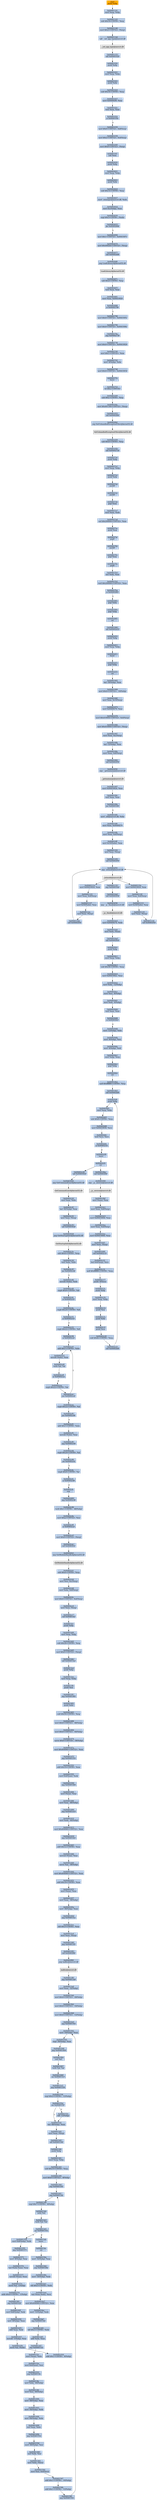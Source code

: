 digraph G {
node[shape=rectangle,style=filled,fillcolor=lightsteelblue,color=lightsteelblue]
bgcolor="transparent"
a0x00401140pushl_ebp[label="start\npushl %ebp",color="lightgrey",fillcolor="orange"];
a0x00401141movl_esp_ebp[label="0x00401141\nmovl %esp, %ebp"];
a0x00401143subl_0x18UINT8_esp[label="0x00401143\nsubl $0x18<UINT8>, %esp"];
a0x00401146movl_0x2UINT32_esp_[label="0x00401146\nmovl $0x2<UINT32>, (%esp)"];
a0x0040114dcall___set_app_type_msvcrt_dll[label="0x0040114d\ncall __set_app_type@msvcrt.dll"];
a__set_app_type_msvcrt_dll[label="__set_app_type@msvcrt.dll",color="lightgrey",fillcolor="lightgrey"];
a0x00401153call_0x00401020[label="0x00401153\ncall 0x00401020"];
a0x00401020pushl_ebp[label="0x00401020\npushl %ebp"];
a0x00401021movl_esp_ebp[label="0x00401021\nmovl %esp, %ebp"];
a0x00401023pushl_ebx[label="0x00401023\npushl %ebx"];
a0x00401024subl_0x34UINT8_esp[label="0x00401024\nsubl $0x34<UINT8>, %esp"];
a0x00401027movl_0x0040f2f0_eax[label="0x00401027\nmovl 0x0040f2f0, %eax"];
a0x0040102ctestl_eax_eax[label="0x0040102c\ntestl %eax, %eax"];
a0x0040102eje_0x0040104c[label="0x0040102e\nje 0x0040104c"];
a0x00401030movl_0x0UINT32_0x8esp_[label="0x00401030\nmovl $0x0<UINT32>, 0x8(%esp)"];
a0x00401038movl_0x2UINT32_0x4esp_[label="0x00401038\nmovl $0x2<UINT32>, 0x4(%esp)"];
a0x00401040movl_0x0UINT32_esp_[label="0x00401040\nmovl $0x0<UINT32>, (%esp)"];
a0x00401047call_eax[label="0x00401047\ncall %eax"];
a0x00402620pushl_ebp[label="0x00402620\npushl %ebp"];
a0x00402621movl_esp_ebp[label="0x00402621\nmovl %esp, %ebp"];
a0x00402623pushl_ebx[label="0x00402623\npushl %ebx"];
a0x00402624subl_0x14UINT8_esp[label="0x00402624\nsubl $0x14<UINT8>, %esp"];
a0x00402627movl__winmajor_msvcrt_dll_edx[label="0x00402627\nmovl _winmajor@msvcrt.dll, %edx"];
a0x0040262dmovl_0xcebp__eax[label="0x0040262d\nmovl 0xc(%ebp), %eax"];
a0x00402630cmpl_0x3UINT8_edx_[label="0x00402630\ncmpl $0x3<UINT8>, (%edx)"];
a0x00402633jbe_0x00402666[label="0x00402633\njbe 0x00402666"];
a0x00402666movl_0x1UINT32_0x0041007c[label="0x00402666\nmovl $0x1<UINT32>, 0x0041007c"];
a0x00402670movl_0x40f2b4UINT32_esp_[label="0x00402670\nmovl $0x40f2b4<UINT32>, (%esp)"];
a0x00402677call_0x00402fd8[label="0x00402677\ncall 0x00402fd8"];
a0x00402fd8jmp_LoadLibraryA_kernel32_dll[label="0x00402fd8\njmp LoadLibraryA@kernel32.dll"];
LoadLibraryA_kernel32_dll[label="LoadLibraryA@kernel32.dll",color="lightgrey",fillcolor="lightgrey"];
a0x0040267csubl_0x4UINT8_esp[label="0x0040267c\nsubl $0x4<UINT8>, %esp"];
a0x0040267ftestl_eax_eax[label="0x0040267f\ntestl %eax, %eax"];
a0x00402681movl_eax_0x00410020[label="0x00402681\nmovl %eax, 0x00410020"];
a0x00402686je_0x00402786[label="0x00402686\nje 0x00402786"];
a0x00402786movl_0x0UINT32_0x0041005c[label="0x00402786\nmovl $0x0<UINT32>, 0x0041005c"];
a0x00402790movl_0x0UINT32_0x0041006c[label="0x00402790\nmovl $0x0<UINT32>, 0x0041006c"];
a0x0040279ajmp_0x00402736[label="0x0040279a\njmp 0x00402736"];
a0x00402736movl_0x0UINT32_0x00410020[label="0x00402736\nmovl $0x0<UINT32>, 0x00410020"];
a0x00402740movl_0x1UINT32_eax[label="0x00402740\nmovl $0x1<UINT32>, %eax"];
a0x00402745movl__4ebp__ebx[label="0x00402745\nmovl -4(%ebp), %ebx"];
a0x00402748movl_0x0UINT32_0x00410034[label="0x00402748\nmovl $0x0<UINT32>, 0x00410034"];
a0x00402752leave_[label="0x00402752\nleave "];
a0x00402753ret_0xcUINT16[label="0x00402753\nret $0xc<UINT16>"];
a0x00401049subl_0xcUINT8_esp[label="0x00401049\nsubl $0xc<UINT8>, %esp"];
a0x0040104cmovl_0x401180UINT32_esp_[label="0x0040104c\nmovl $0x401180<UINT32>, (%esp)"];
a0x00401053call_0x00402fb0[label="0x00401053\ncall 0x00402fb0"];
a0x00402fb0jmp_SetUnhandledExceptionFilter_kernel32_dll[label="0x00402fb0\njmp SetUnhandledExceptionFilter@kernel32.dll"];
SetUnhandledExceptionFilter_kernel32_dll[label="SetUnhandledExceptionFilter@kernel32.dll",color="lightgrey",fillcolor="lightgrey"];
a0x00401058subl_0x4UINT8_esp[label="0x00401058\nsubl $0x4<UINT8>, %esp"];
a0x0040105bcall_0x004027a0[label="0x0040105b\ncall 0x004027a0"];
a0x004027a0pushl_ebp[label="0x004027a0\npushl %ebp"];
a0x004027a1movl_esp_ebp[label="0x004027a1\nmovl %esp, %ebp"];
a0x004027a3pushl_ebx[label="0x004027a3\npushl %ebx"];
a0x004027a4pushfl_[label="0x004027a4\npushfl "];
a0x004027a5pushfl_[label="0x004027a5\npushfl "];
a0x004027a6popl_eax[label="0x004027a6\npopl %eax"];
a0x004027a7movl_eax_edx[label="0x004027a7\nmovl %eax, %edx"];
a0x004027a9xorl_0x200000UINT32_eax[label="0x004027a9\nxorl $0x200000<UINT32>, %eax"];
a0x004027aepushl_eax[label="0x004027ae\npushl %eax"];
a0x004027afpopfl_[label="0x004027af\npopfl "];
a0x004027b0pushfl_[label="0x004027b0\npushfl "];
a0x004027b1popl_eax[label="0x004027b1\npopl %eax"];
a0x004027b2popfl_[label="0x004027b2\npopfl "];
a0x004027b3xorl_edx_eax[label="0x004027b3\nxorl %edx, %eax"];
a0x004027b5testl_0x200000UINT32_eax[label="0x004027b5\ntestl $0x200000<UINT32>, %eax"];
a0x004027baje_0x00402863[label="0x004027ba\nje 0x00402863"];
a0x00402863popl_ebx[label="0x00402863\npopl %ebx"];
a0x00402864popl_ebp[label="0x00402864\npopl %ebp"];
a0x00402865ret[label="0x00402865\nret"];
a0x00401060call_0x00402d10[label="0x00401060\ncall 0x00402d10"];
a0x00402d10pushl_ebp[label="0x00402d10\npushl %ebp"];
a0x00402d11movl_esp_ebp[label="0x00402d11\nmovl %esp, %ebp"];
a0x00402d13fninit_[label="0x00402d13\nfninit "];
a0x00402d15popl_ebp[label="0x00402d15\npopl %ebp"];
a0x00402d16ret[label="0x00402d16\nret"];
a0x00401065leal__16ebp__eax[label="0x00401065\nleal -16(%ebp), %eax"];
a0x00401068movl_0x0UINT32__16ebp_[label="0x00401068\nmovl $0x0<UINT32>, -16(%ebp)"];
a0x0040106fmovl_eax_0x10esp_[label="0x0040106f\nmovl %eax, 0x10(%esp)"];
a0x00401073movl_0x0040f270_eax[label="0x00401073\nmovl 0x0040f270, %eax"];
a0x00401078movl_0x410004UINT32_0x4esp_[label="0x00401078\nmovl $0x410004<UINT32>, 0x4(%esp)"];
a0x00401080movl_0x410000UINT32_esp_[label="0x00401080\nmovl $0x410000<UINT32>, (%esp)"];
a0x00401087movl_eax_0xcesp_[label="0x00401087\nmovl %eax, 0xc(%esp)"];
a0x0040108bleal__12ebp__eax[label="0x0040108b\nleal -12(%ebp), %eax"];
a0x0040108emovl_eax_0x8esp_[label="0x0040108e\nmovl %eax, 0x8(%esp)"];
a0x00401092call_0x00402f30[label="0x00401092\ncall 0x00402f30"];
a0x00402f30jmp___getmainargs_msvcrt_dll[label="0x00402f30\njmp __getmainargs@msvcrt.dll"];
a__getmainargs_msvcrt_dll[label="__getmainargs@msvcrt.dll",color="lightgrey",fillcolor="lightgrey"];
a0x00401097movl_0x00410024_eax[label="0x00401097\nmovl 0x00410024, %eax"];
a0x0040109ctestl_eax_eax[label="0x0040109c\ntestl %eax, %eax"];
a0x0040109ejne_0x004010f0[label="0x0040109e\njne 0x004010f0"];
a0x004010f0movl__iob_msvcrt_dll_ebx[label="0x004010f0\nmovl _iob@msvcrt.dll, %ebx"];
a0x004010f6movl_eax_0x0040f274[label="0x004010f6\nmovl %eax, 0x0040f274"];
a0x004010fbmovl_eax_0x4esp_[label="0x004010fb\nmovl %eax, 0x4(%esp)"];
a0x004010ffmovl_0x10ebx__eax[label="0x004010ff\nmovl 0x10(%ebx), %eax"];
a0x00401102movl_eax_esp_[label="0x00401102\nmovl %eax, (%esp)"];
a0x00401105call_0x00402f50[label="0x00401105\ncall 0x00402f50"];
a0x00402f50jmp__setmode_msvcrt_dll[label="0x00402f50\njmp _setmode@msvcrt.dll"];
a_setmode_msvcrt_dll[label="_setmode@msvcrt.dll",color="lightgrey",fillcolor="lightgrey"];
a0x0040110amovl_0x00410024_eax[label="0x0040110a\nmovl 0x00410024, %eax"];
a0x0040110fmovl_eax_0x4esp_[label="0x0040110f\nmovl %eax, 0x4(%esp)"];
a0x00401113movl_0x30ebx__eax[label="0x00401113\nmovl 0x30(%ebx), %eax"];
a0x00401116movl_eax_esp_[label="0x00401116\nmovl %eax, (%esp)"];
a0x00401119call_0x00402f50[label="0x00401119\ncall 0x00402f50"];
a0x0040111emovl_0x00410024_eax[label="0x0040111e\nmovl 0x00410024, %eax"];
a0x00401123movl_eax_0x4esp_[label="0x00401123\nmovl %eax, 0x4(%esp)"];
a0x00401127movl_0x50ebx__eax[label="0x00401127\nmovl 0x50(%ebx), %eax"];
a0x0040112amovl_eax_esp_[label="0x0040112a\nmovl %eax, (%esp)"];
a0x0040112dcall_0x00402f50[label="0x0040112d\ncall 0x00402f50"];
a0x00401132jmp_0x004010a0[label="0x00401132\njmp 0x004010a0"];
a0x004010a0call_0x00402f38[label="0x004010a0\ncall 0x00402f38"];
a0x00402f38jmp___p__fmode_msvcrt_dll[label="0x00402f38\njmp __p__fmode@msvcrt.dll"];
a__p__fmode_msvcrt_dll[label="__p__fmode@msvcrt.dll",color="lightgrey",fillcolor="lightgrey"];
a0x004010a5movl_0x0040f274_edx[label="0x004010a5\nmovl 0x0040f274, %edx"];
a0x004010abmovl_edx_eax_[label="0x004010ab\nmovl %edx, (%eax)"];
a0x004010adcall_0x004029c0[label="0x004010ad\ncall 0x004029c0"];
a0x004029c0pushl_ebp[label="0x004029c0\npushl %ebp"];
a0x004029c1movl_esp_ebp[label="0x004029c1\nmovl %esp, %ebp"];
a0x004029c3subl_0x38UINT8_esp[label="0x004029c3\nsubl $0x38<UINT8>, %esp"];
a0x004029c6movl_0x0041002c_eax[label="0x004029c6\nmovl 0x0041002c, %eax"];
a0x004029cbmovl_ebx__12ebp_[label="0x004029cb\nmovl %ebx, -12(%ebp)"];
a0x004029cemovl_esi__8ebp_[label="0x004029ce\nmovl %esi, -8(%ebp)"];
a0x004029d1movl_edi__4ebp_[label="0x004029d1\nmovl %edi, -4(%ebp)"];
a0x004029d4testl_eax_eax[label="0x004029d4\ntestl %eax, %eax"];
a0x004029d6je_0x004029e5[label="0x004029d6\nje 0x004029e5"];
a0x004029d8movl__12ebp__ebx[label="0x004029d8\nmovl -12(%ebp), %ebx"];
a0x004029dbmovl__8ebp__esi[label="0x004029db\nmovl -8(%ebp), %esi"];
a0x004029demovl__4ebp__edi[label="0x004029de\nmovl -4(%ebp), %edi"];
a0x004029e1movl_ebp_esp[label="0x004029e1\nmovl %ebp, %esp"];
a0x004029e3popl_ebp[label="0x004029e3\npopl %ebp"];
a0x004029e4ret[label="0x004029e4\nret"];
a0x004010b2andl_0xfffffff0UINT8_esp[label="0x004010b2\nandl $0xfffffff0<UINT8>, %esp"];
a0x004010b5call_0x00402bf0[label="0x004010b5\ncall 0x00402bf0"];
a0x00402bf0pushl_ebp[label="0x00402bf0\npushl %ebp"];
a0x00402bf1movl_esp_ebp[label="0x00402bf1\nmovl %esp, %ebp"];
a0x00402bf3subl_0x8UINT8_esp[label="0x00402bf3\nsubl $0x8<UINT8>, %esp"];
a0x00402bf6movl_0x00410030_ecx[label="0x00402bf6\nmovl 0x00410030, %ecx"];
a0x00402bfctestl_ecx_ecx[label="0x00402bfc\ntestl %ecx, %ecx"];
a0x00402bfeje_0x00402c02[label="0x00402bfe\nje 0x00402c02"];
a0x00402c00leave_[label="0x00402c00\nleave "];
a0x00402c01ret[label="0x00402c01\nret"];
a0x004010bacall_0x00402f40[label="0x004010ba\ncall 0x00402f40"];
a0x00402f40jmp___p__environ_msvcrt_dll[label="0x00402f40\njmp __p__environ@msvcrt.dll"];
a__p__environ_msvcrt_dll[label="__p__environ@msvcrt.dll",color="lightgrey",fillcolor="lightgrey"];
a0x004010bfmovl_eax__eax[label="0x004010bf\nmovl (%eax), %eax"];
a0x004010c1movl_eax_0x8esp_[label="0x004010c1\nmovl %eax, 0x8(%esp)"];
a0x004010c5movl_0x00410004_eax[label="0x004010c5\nmovl 0x00410004, %eax"];
a0x004010camovl_eax_0x4esp_[label="0x004010ca\nmovl %eax, 0x4(%esp)"];
a0x004010cemovl_0x00410000_eax[label="0x004010ce\nmovl 0x00410000, %eax"];
a0x004010d3movl_eax_esp_[label="0x004010d3\nmovl %eax, (%esp)"];
a0x004010d6call_0x00402c10[label="0x004010d6\ncall 0x00402c10"];
a0x00402c10leal_0x4esp__ecx[label="0x00402c10\nleal 0x4(%esp), %ecx"];
a0x00402c14andl_0xfffffff0UINT8_esp[label="0x00402c14\nandl $0xfffffff0<UINT8>, %esp"];
a0x00402c17pushl__4ecx_[label="0x00402c17\npushl -4(%ecx)"];
a0x00402c1apushl_ebp[label="0x00402c1a\npushl %ebp"];
a0x00402c1bmovl_esp_ebp[label="0x00402c1b\nmovl %esp, %ebp"];
a0x00402c1dpushl_esi[label="0x00402c1d\npushl %esi"];
a0x00402c1epushl_ebx[label="0x00402c1e\npushl %ebx"];
a0x00402c1fpushl_ecx[label="0x00402c1f\npushl %ecx"];
a0x00402c20subl_0x6cUINT8_esp[label="0x00402c20\nsubl $0x6c<UINT8>, %esp"];
a0x00402c23call_0x00402bf0[label="0x00402c23\ncall 0x00402bf0"];
a0x00402c28call_0x00403020[label="0x00402c28\ncall 0x00403020"];
a0x00403020jmp_GetCommandLineA_kernel32_dll[label="0x00403020\njmp GetCommandLineA@kernel32.dll"];
GetCommandLineA_kernel32_dll[label="GetCommandLineA@kernel32.dll",color="lightgrey",fillcolor="lightgrey"];
a0x00402c2dmovl_eax_ebx[label="0x00402c2d\nmovl %eax, %ebx"];
a0x00402c2fleal__92ebp__eax[label="0x00402c2f\nleal -92(%ebp), %eax"];
a0x00402c32movl_eax_esp_[label="0x00402c32\nmovl %eax, (%esp)"];
a0x00402c35call_0x00403028[label="0x00402c35\ncall 0x00403028"];
a0x00403028jmp_GetStartupInfoA_kernel32_dll[label="0x00403028\njmp GetStartupInfoA@kernel32.dll"];
GetStartupInfoA_kernel32_dll[label="GetStartupInfoA@kernel32.dll",color="lightgrey",fillcolor="lightgrey"];
a0x00402c3asubl_0x4UINT8_esp[label="0x00402c3a\nsubl $0x4<UINT8>, %esp"];
a0x00402c3dtestl_ebx_ebx[label="0x00402c3d\ntestl %ebx, %ebx"];
a0x00402c3fjne_0x00402c46[label="0x00402c3f\njne 0x00402c46"];
a0x00402c46movzbl_ebx__edx[label="0x00402c46\nmovzbl (%ebx), %edx"];
a0x00402c49cmpb_0x9UINT8_dl[label="0x00402c49\ncmpb $0x9<UINT8>, %dl"];
a0x00402c4cje_0x00402c43[label="0x00402c4c\nje 0x00402c43"];
a0x00402c4ecmpb_0x20UINT8_dl[label="0x00402c4e\ncmpb $0x20<UINT8>, %dl"];
a0x00402c51je_0x00402c43[label="0x00402c51\nje 0x00402c43"];
a0x00402c53cmpb_0x22UINT8_dl[label="0x00402c53\ncmpb $0x22<UINT8>, %dl"];
a0x00402c56je_0x00402ce0[label="0x00402c56\nje 0x00402ce0"];
a0x00402ce0addl_0x1UINT8_ebx[label="0x00402ce0\naddl $0x1<UINT8>, %ebx"];
a0x00402ce3movzbl_ebx__eax[label="0x00402ce3\nmovzbl (%ebx), %eax"];
a0x00402ce6testb_al_al[label="0x00402ce6\ntestb %al, %al"];
a0x00402ce8je_0x00402cee[label="0x00402ce8\nje 0x00402cee"];
a0x00402ceacmpb_0x22UINT8_al[label="0x00402cea\ncmpb $0x22<UINT8>, %al"];
a0x00402cecjne_0x00402ce0[label="0x00402cec\njne 0x00402ce0"];
a0x00402ceecmpb_0x22UINT8_al[label="0x00402cee\ncmpb $0x22<UINT8>, %al"];
a0x00402cf0jne_0x00402c84[label="0x00402cf0\njne 0x00402c84"];
a0x00402cf2addl_0x1UINT8_ebx[label="0x00402cf2\naddl $0x1<UINT8>, %ebx"];
a0x00402cf5movzbl_ebx__eax[label="0x00402cf5\nmovzbl (%ebx), %eax"];
a0x00402cf8jmp_0x00402c84[label="0x00402cf8\njmp 0x00402c84"];
a0x00402c84cmpb_0x20UINT8_al[label="0x00402c84\ncmpb $0x20<UINT8>, %al"];
a0x00402c86jne_0x00402cfa[label="0x00402c86\njne 0x00402cfa"];
a0x00402cfacmpb_0x9UINT8_al[label="0x00402cfa\ncmpb $0x9<UINT8>, %al"];
a0x00402cfcje_0x00402c88[label="0x00402cfc\nje 0x00402c88"];
a0x00402cfenop_[label="0x00402cfe\nnop "];
a0x00402d00jmp_0x00402c96[label="0x00402d00\njmp 0x00402c96"];
a0x00402c96testb_0x1UINT8__48ebp_[label="0x00402c96\ntestb $0x1<UINT8>, -48(%ebp)"];
a0x00402c9amovl_0xaUINT32_esi[label="0x00402c9a\nmovl $0xa<UINT32>, %esi"];
a0x00402c9fje_0x00402ca5[label="0x00402c9f\nje 0x00402ca5"];
a0x00402ca5movl_0x0UINT32_esp_[label="0x00402ca5\nmovl $0x0<UINT32>, (%esp)"];
a0x00402caccall_0x00402fc0[label="0x00402cac\ncall 0x00402fc0"];
a0x00402fc0jmp_GetModuleHandleA_kernel32_dll[label="0x00402fc0\njmp GetModuleHandleA@kernel32.dll"];
GetModuleHandleA_kernel32_dll[label="GetModuleHandleA@kernel32.dll",color="lightgrey",fillcolor="lightgrey"];
a0x00402cb1subl_0x4UINT8_esp[label="0x00402cb1\nsubl $0x4<UINT8>, %esp"];
a0x00402cb4movl_esi_0xcesp_[label="0x00402cb4\nmovl %esi, 0xc(%esp)"];
a0x00402cb8movl_ebx_0x8esp_[label="0x00402cb8\nmovl %ebx, 0x8(%esp)"];
a0x00402cbcmovl_0x0UINT32_0x4esp_[label="0x00402cbc\nmovl $0x0<UINT32>, 0x4(%esp)"];
a0x00402cc4movl_eax_esp_[label="0x00402cc4\nmovl %eax, (%esp)"];
a0x00402cc7call_0x004014cf[label="0x00402cc7\ncall 0x004014cf"];
a0x004014cfpushl_ebp[label="0x004014cf\npushl %ebp"];
a0x004014d0movl_esp_ebp[label="0x004014d0\nmovl %esp, %ebp"];
a0x004014d2subl_0x28UINT8_esp[label="0x004014d2\nsubl $0x28<UINT8>, %esp"];
a0x004014d5movl_0x0UINT32_esp_[label="0x004014d5\nmovl $0x0<UINT32>, (%esp)"];
a0x004014dccall_0x004013ed[label="0x004014dc\ncall 0x004013ed"];
a0x004013edpushl_ebp[label="0x004013ed\npushl %ebp"];
a0x004013eemovl_esp_ebp[label="0x004013ee\nmovl %esp, %ebp"];
a0x004013f0pushl_esi[label="0x004013f0\npushl %esi"];
a0x004013f1jmp_0x00401462[label="0x004013f1\njmp 0x00401462"];
a0x00401462pushl_ebx[label="0x00401462\npushl %ebx"];
a0x00401463subl_0x50UINT8_esp[label="0x00401463\nsubl $0x50<UINT8>, %esp"];
a0x00401466movl_0x0UINT32__48ebp_[label="0x00401466\nmovl $0x0<UINT32>, -48(%ebp)"];
a0x0040146dmovl_0x0UINT32__44ebp_[label="0x0040146d\nmovl $0x0<UINT32>, -44(%ebp)"];
a0x00401474movw_0x0UINT16__38ebp_[label="0x00401474\nmovw $0x0<UINT16>, -38(%ebp)"];
a0x0040147amovl_0x404060UINT32_eax[label="0x0040147a\nmovl $0x404060<UINT32>, %eax"];
a0x0040147fjmp_0x00401552[label="0x0040147f\njmp 0x00401552"];
a0x00401552addl_0x10UINT8_eax[label="0x00401552\naddl $0x10<UINT8>, %eax"];
a0x00401555movl_0x4eax__edx[label="0x00401555\nmovl 0x4(%eax), %edx"];
a0x00401558jmp_0x00401494[label="0x00401558\njmp 0x00401494"];
a0x00401494movl_eax__eax[label="0x00401494\nmovl (%eax), %eax"];
a0x00401496movl_eax__48ebp_[label="0x00401496\nmovl %eax, -48(%ebp)"];
a0x00401499jmp_0x00401410[label="0x00401499\njmp 0x00401410"];
a0x00401410movl_edx__44ebp_[label="0x00401410\nmovl %edx, -44(%ebp)"];
a0x00401413movl_0x404060UINT32_eax[label="0x00401413\nmovl $0x404060<UINT32>, %eax"];
a0x00401418jmp_0x00401443[label="0x00401418\njmp 0x00401443"];
a0x00401443addl_0x1eUINT8_eax[label="0x00401443\naddl $0x1e<UINT8>, %eax"];
a0x00401446movzwl_eax__eax[label="0x00401446\nmovzwl (%eax), %eax"];
a0x00401449movw_ax__38ebp_[label="0x00401449\nmovw %ax, -38(%ebp)"];
a0x0040144dmovl_0x404060UINT32_eax[label="0x0040144d\nmovl $0x404060<UINT32>, %eax"];
a0x00401452addl_0x18UINT8_eax[label="0x00401452\naddl $0x18<UINT8>, %eax"];
a0x00401455movl_eax__eax[label="0x00401455\nmovl (%eax), %eax"];
a0x00401457movl_eax__36ebp_[label="0x00401457\nmovl %eax, -36(%ebp)"];
a0x0040145amovl__36ebp__eax[label="0x0040145a\nmovl -36(%ebp), %eax"];
a0x0040145djmp_0x004013ca[label="0x0040145d\njmp 0x004013ca"];
a0x004013cashll_0x3UINT8_eax[label="0x004013ca\nshll $0x3<UINT8>, %eax"];
a0x004013cdmovl_eax_esp_[label="0x004013cd\nmovl %eax, (%esp)"];
a0x004013d0jmp_0x004013f3[label="0x004013d0\njmp 0x004013f3"];
a0x004013f3call_0x00402f60[label="0x004013f3\ncall 0x00402f60"];
a0x00402f60jmp_malloc_msvcrt_dll[label="0x00402f60\njmp malloc@msvcrt.dll"];
malloc_msvcrt_dll[label="malloc@msvcrt.dll",color="lightgrey",fillcolor="lightgrey"];
a0x004013f8jmp_0x004013a8[label="0x004013f8\njmp 0x004013a8"];
a0x004013a8movl_eax__32ebp_[label="0x004013a8\nmovl %eax, -32(%ebp)"];
a0x004013abmovl_0x0UINT32__28ebp_[label="0x004013ab\nmovl $0x0<UINT32>, -28(%ebp)"];
a0x004013b2movl_0x0UINT32__16ebp_[label="0x004013b2\nmovl $0x0<UINT32>, -16(%ebp)"];
a0x004013b9movl_0x0UINT32__12ebp_[label="0x004013b9\nmovl $0x0<UINT32>, -12(%ebp)"];
a0x004013c0jmp_0x00401502[label="0x004013c0\njmp 0x00401502"];
a0x00401502movl__16ebp__eax[label="0x00401502\nmovl -16(%ebp), %eax"];
a0x00401505cmpl__36ebp__eax[label="0x00401505\ncmpl -36(%ebp), %eax"];
a0x00401508jmp_0x004014b4[label="0x00401508\njmp 0x004014b4"];
a0x004014b4setl_al[label="0x004014b4\nsetl %al"];
a0x004014b7testb_al_al[label="0x004014b7\ntestb %al, %al"];
a0x004014b9jne_0x004013c5[label="0x004014b9\njne 0x004013c5"];
a0x004013c5jmp_0x00401536[label="0x004013c5\njmp 0x00401536"];
a0x00401536cmpl_0x2UINT8__12ebp_[label="0x00401536\ncmpl $0x2<UINT8>, -12(%ebp)"];
a0x0040153ajne_0x0040153f[label="0x0040153a\njne 0x0040153f"];
a0x0040153fleal__48ebp__eax[label="0x0040153f\nleal -48(%ebp), %eax"];
a0x00401542movl_eax_esp_[label="0x00401542\nmovl %eax, (%esp)"];
a0x00401545call_0x00401340[label="0x00401545\ncall 0x00401340"];
a0x00401340pushl_ebp[label="0x00401340\npushl %ebp"];
a0x00401341movl_esp_ebp[label="0x00401341\nmovl %esp, %ebp"];
a0x00401343subl_0x10UINT8_esp[label="0x00401343\nsubl $0x10<UINT8>, %esp"];
a0x00401346movl_0x0UINT32__8ebp_[label="0x00401346\nmovl $0x0<UINT32>, -8(%ebp)"];
a0x0040134djmp_0x00401441[label="0x0040134d\njmp 0x00401441"];
a0x00401441jmp_0x004013dc[label="0x00401441\njmp 0x004013dc"];
a0x004013dccmpl_0x7UINT8__8ebp_[label="0x004013dc\ncmpl $0x7<UINT8>, -8(%ebp)"];
a0x004013e0setle_al[label="0x004013e0\nsetle %al"];
a0x004013e3testb_al_al[label="0x004013e3\ntestb %al, %al"];
a0x004013e5jne_0x00401352[label="0x004013e5\njne 0x00401352"];
a0x00401352movl_0x8ebp__edx[label="0x00401352\nmovl 0x8(%ebp), %edx"];
a0x00401355jmp_0x00401571[label="0x00401355\njmp 0x00401571"];
a0x00401571movl__8ebp__eax[label="0x00401571\nmovl -8(%ebp), %eax"];
a0x00401574leal_edxeax__eax[label="0x00401574\nleal (%edx,%eax), %eax"];
a0x00401577movzbl_eax__eax[label="0x00401577\nmovzbl (%eax), %eax"];
a0x0040157amovb_al__1ebp_[label="0x0040157a\nmovb %al, -1(%ebp)"];
a0x0040157daddb_0x4UINT8__1ebp_[label="0x0040157d\naddb $0x4<UINT8>, -1(%ebp)"];
a0x00401581jmp_0x0040142f[label="0x00401581\njmp 0x0040142f"];
a0x0040142fmovl_0x8ebp__edx[label="0x0040142f\nmovl 0x8(%ebp), %edx"];
a0x00401432movl__8ebp__eax[label="0x00401432\nmovl -8(%ebp), %eax"];
a0x00401435addl_eax_edx[label="0x00401435\naddl %eax, %edx"];
a0x00401437movzbl__1ebp__eax[label="0x00401437\nmovzbl -1(%ebp), %eax"];
a0x0040143bmovb_al_edx_[label="0x0040143b\nmovb %al, (%edx)"];
a0x0040143daddl_0x1UINT8__8ebp_[label="0x0040143d\naddl $0x1<UINT8>, -8(%ebp)"];
a0x004013ebleave_[label="0x004013eb\nleave "];
a0x004013ecret[label="0x004013ec\nret"];
a0x0040154amovl__32ebp__eax[label="0x0040154a\nmovl -32(%ebp), %eax"];
a0x0040154djmp_0x0040149e[label="0x0040154d\njmp 0x0040149e"];
a0x0040149emovl__16ebp__edx[label="0x0040149e\nmovl -16(%ebp), %edx"];
a0x004014a1shll_0x3UINT8_edx[label="0x004014a1\nshll $0x3<UINT8>, %edx"];
a0x004014a4leal_eaxedx__ecx[label="0x004014a4\nleal (%eax,%edx), %ecx"];
a0x004014a7movl_0x404060UINT32_eax[label="0x004014a7\nmovl $0x404060<UINT32>, %eax"];
a0x004014acmovl__12ebp__edx[label="0x004014ac\nmovl -12(%ebp), %edx"];
a0x004014afjmp_0x004013d2[label="0x004014af\njmp 0x004013d2"];
a0x004013d2shll_0x3UINT8_edx[label="0x004013d2\nshll $0x3<UINT8>, %edx"];
a0x004013d5addl_edx_eax[label="0x004013d5\naddl %edx, %eax"];
a0x004013d7jmp_0x0040152c[label="0x004013d7\njmp 0x0040152c"];
a0x0040152cmovl_eax__ebx[label="0x0040152c\nmovl (%eax), %ebx"];
a0x0040152emovl_0x4eax__esi[label="0x0040152e\nmovl 0x4(%eax), %esi"];
a0x00401531jmp_0x004013fa[label="0x00401531\njmp 0x004013fa"];
a0x004013famovl_ebx__64ebp_[label="0x004013fa\nmovl %ebx, -64(%ebp)"];
a0x004013fdmovl_esi__60ebp_[label="0x004013fd\nmovl %esi, -60(%ebp)"];
a0x00401400movl__48ebp__eax[label="0x00401400\nmovl -48(%ebp), %eax"];
a0x00401403movl__44ebp__edx[label="0x00401403\nmovl -44(%ebp), %edx"];
a0x00401406movl__64ebp__ebx[label="0x00401406\nmovl -64(%ebp), %ebx"];
a0x00401409xorl_eax_ebx[label="0x00401409\nxorl %eax, %ebx"];
a0x0040140bjmp_0x0040155d[label="0x0040140b\njmp 0x0040155d"];
a0x0040155dmovl__60ebp__esi[label="0x0040155d\nmovl -60(%ebp), %esi"];
a0x00401560xorl_edx_esi[label="0x00401560\nxorl %edx, %esi"];
a0x00401562movl_ebx_ecx_[label="0x00401562\nmovl %ebx, (%ecx)"];
a0x00401564movl_esi_0x4ecx_[label="0x00401564\nmovl %esi, 0x4(%ecx)"];
a0x00401567addl_0x1UINT8__16ebp_[label="0x00401567\naddl $0x1<UINT8>, -16(%ebp)"];
a0x0040156baddl_0x1UINT8__12ebp_[label="0x0040156b\naddl $0x1<UINT8>, -12(%ebp)"];
a0x0040156fjmp_0x00401502[label="0x0040156f\njmp 0x00401502"];
a0x0040153cshll__12ebp_[label="0x0040153c\nshll -12(%ebp)"];
a0x00401140pushl_ebp -> a0x00401141movl_esp_ebp [color="#000000"];
a0x00401141movl_esp_ebp -> a0x00401143subl_0x18UINT8_esp [color="#000000"];
a0x00401143subl_0x18UINT8_esp -> a0x00401146movl_0x2UINT32_esp_ [color="#000000"];
a0x00401146movl_0x2UINT32_esp_ -> a0x0040114dcall___set_app_type_msvcrt_dll [color="#000000"];
a0x0040114dcall___set_app_type_msvcrt_dll -> a__set_app_type_msvcrt_dll [color="#000000"];
a__set_app_type_msvcrt_dll -> a0x00401153call_0x00401020 [color="#000000"];
a0x00401153call_0x00401020 -> a0x00401020pushl_ebp [color="#000000"];
a0x00401020pushl_ebp -> a0x00401021movl_esp_ebp [color="#000000"];
a0x00401021movl_esp_ebp -> a0x00401023pushl_ebx [color="#000000"];
a0x00401023pushl_ebx -> a0x00401024subl_0x34UINT8_esp [color="#000000"];
a0x00401024subl_0x34UINT8_esp -> a0x00401027movl_0x0040f2f0_eax [color="#000000"];
a0x00401027movl_0x0040f2f0_eax -> a0x0040102ctestl_eax_eax [color="#000000"];
a0x0040102ctestl_eax_eax -> a0x0040102eje_0x0040104c [color="#000000"];
a0x0040102eje_0x0040104c -> a0x00401030movl_0x0UINT32_0x8esp_ [color="#000000",label="F"];
a0x00401030movl_0x0UINT32_0x8esp_ -> a0x00401038movl_0x2UINT32_0x4esp_ [color="#000000"];
a0x00401038movl_0x2UINT32_0x4esp_ -> a0x00401040movl_0x0UINT32_esp_ [color="#000000"];
a0x00401040movl_0x0UINT32_esp_ -> a0x00401047call_eax [color="#000000"];
a0x00401047call_eax -> a0x00402620pushl_ebp [color="#000000"];
a0x00402620pushl_ebp -> a0x00402621movl_esp_ebp [color="#000000"];
a0x00402621movl_esp_ebp -> a0x00402623pushl_ebx [color="#000000"];
a0x00402623pushl_ebx -> a0x00402624subl_0x14UINT8_esp [color="#000000"];
a0x00402624subl_0x14UINT8_esp -> a0x00402627movl__winmajor_msvcrt_dll_edx [color="#000000"];
a0x00402627movl__winmajor_msvcrt_dll_edx -> a0x0040262dmovl_0xcebp__eax [color="#000000"];
a0x0040262dmovl_0xcebp__eax -> a0x00402630cmpl_0x3UINT8_edx_ [color="#000000"];
a0x00402630cmpl_0x3UINT8_edx_ -> a0x00402633jbe_0x00402666 [color="#000000"];
a0x00402633jbe_0x00402666 -> a0x00402666movl_0x1UINT32_0x0041007c [color="#000000",label="T"];
a0x00402666movl_0x1UINT32_0x0041007c -> a0x00402670movl_0x40f2b4UINT32_esp_ [color="#000000"];
a0x00402670movl_0x40f2b4UINT32_esp_ -> a0x00402677call_0x00402fd8 [color="#000000"];
a0x00402677call_0x00402fd8 -> a0x00402fd8jmp_LoadLibraryA_kernel32_dll [color="#000000"];
a0x00402fd8jmp_LoadLibraryA_kernel32_dll -> LoadLibraryA_kernel32_dll [color="#000000"];
LoadLibraryA_kernel32_dll -> a0x0040267csubl_0x4UINT8_esp [color="#000000"];
a0x0040267csubl_0x4UINT8_esp -> a0x0040267ftestl_eax_eax [color="#000000"];
a0x0040267ftestl_eax_eax -> a0x00402681movl_eax_0x00410020 [color="#000000"];
a0x00402681movl_eax_0x00410020 -> a0x00402686je_0x00402786 [color="#000000"];
a0x00402686je_0x00402786 -> a0x00402786movl_0x0UINT32_0x0041005c [color="#000000",label="T"];
a0x00402786movl_0x0UINT32_0x0041005c -> a0x00402790movl_0x0UINT32_0x0041006c [color="#000000"];
a0x00402790movl_0x0UINT32_0x0041006c -> a0x0040279ajmp_0x00402736 [color="#000000"];
a0x0040279ajmp_0x00402736 -> a0x00402736movl_0x0UINT32_0x00410020 [color="#000000"];
a0x00402736movl_0x0UINT32_0x00410020 -> a0x00402740movl_0x1UINT32_eax [color="#000000"];
a0x00402740movl_0x1UINT32_eax -> a0x00402745movl__4ebp__ebx [color="#000000"];
a0x00402745movl__4ebp__ebx -> a0x00402748movl_0x0UINT32_0x00410034 [color="#000000"];
a0x00402748movl_0x0UINT32_0x00410034 -> a0x00402752leave_ [color="#000000"];
a0x00402752leave_ -> a0x00402753ret_0xcUINT16 [color="#000000"];
a0x00402753ret_0xcUINT16 -> a0x00401049subl_0xcUINT8_esp [color="#000000"];
a0x00401049subl_0xcUINT8_esp -> a0x0040104cmovl_0x401180UINT32_esp_ [color="#000000"];
a0x0040104cmovl_0x401180UINT32_esp_ -> a0x00401053call_0x00402fb0 [color="#000000"];
a0x00401053call_0x00402fb0 -> a0x00402fb0jmp_SetUnhandledExceptionFilter_kernel32_dll [color="#000000"];
a0x00402fb0jmp_SetUnhandledExceptionFilter_kernel32_dll -> SetUnhandledExceptionFilter_kernel32_dll [color="#000000"];
SetUnhandledExceptionFilter_kernel32_dll -> a0x00401058subl_0x4UINT8_esp [color="#000000"];
a0x00401058subl_0x4UINT8_esp -> a0x0040105bcall_0x004027a0 [color="#000000"];
a0x0040105bcall_0x004027a0 -> a0x004027a0pushl_ebp [color="#000000"];
a0x004027a0pushl_ebp -> a0x004027a1movl_esp_ebp [color="#000000"];
a0x004027a1movl_esp_ebp -> a0x004027a3pushl_ebx [color="#000000"];
a0x004027a3pushl_ebx -> a0x004027a4pushfl_ [color="#000000"];
a0x004027a4pushfl_ -> a0x004027a5pushfl_ [color="#000000"];
a0x004027a5pushfl_ -> a0x004027a6popl_eax [color="#000000"];
a0x004027a6popl_eax -> a0x004027a7movl_eax_edx [color="#000000"];
a0x004027a7movl_eax_edx -> a0x004027a9xorl_0x200000UINT32_eax [color="#000000"];
a0x004027a9xorl_0x200000UINT32_eax -> a0x004027aepushl_eax [color="#000000"];
a0x004027aepushl_eax -> a0x004027afpopfl_ [color="#000000"];
a0x004027afpopfl_ -> a0x004027b0pushfl_ [color="#000000"];
a0x004027b0pushfl_ -> a0x004027b1popl_eax [color="#000000"];
a0x004027b1popl_eax -> a0x004027b2popfl_ [color="#000000"];
a0x004027b2popfl_ -> a0x004027b3xorl_edx_eax [color="#000000"];
a0x004027b3xorl_edx_eax -> a0x004027b5testl_0x200000UINT32_eax [color="#000000"];
a0x004027b5testl_0x200000UINT32_eax -> a0x004027baje_0x00402863 [color="#000000"];
a0x004027baje_0x00402863 -> a0x00402863popl_ebx [color="#000000",label="T"];
a0x00402863popl_ebx -> a0x00402864popl_ebp [color="#000000"];
a0x00402864popl_ebp -> a0x00402865ret [color="#000000"];
a0x00402865ret -> a0x00401060call_0x00402d10 [color="#000000"];
a0x00401060call_0x00402d10 -> a0x00402d10pushl_ebp [color="#000000"];
a0x00402d10pushl_ebp -> a0x00402d11movl_esp_ebp [color="#000000"];
a0x00402d11movl_esp_ebp -> a0x00402d13fninit_ [color="#000000"];
a0x00402d13fninit_ -> a0x00402d15popl_ebp [color="#000000"];
a0x00402d15popl_ebp -> a0x00402d16ret [color="#000000"];
a0x00402d16ret -> a0x00401065leal__16ebp__eax [color="#000000"];
a0x00401065leal__16ebp__eax -> a0x00401068movl_0x0UINT32__16ebp_ [color="#000000"];
a0x00401068movl_0x0UINT32__16ebp_ -> a0x0040106fmovl_eax_0x10esp_ [color="#000000"];
a0x0040106fmovl_eax_0x10esp_ -> a0x00401073movl_0x0040f270_eax [color="#000000"];
a0x00401073movl_0x0040f270_eax -> a0x00401078movl_0x410004UINT32_0x4esp_ [color="#000000"];
a0x00401078movl_0x410004UINT32_0x4esp_ -> a0x00401080movl_0x410000UINT32_esp_ [color="#000000"];
a0x00401080movl_0x410000UINT32_esp_ -> a0x00401087movl_eax_0xcesp_ [color="#000000"];
a0x00401087movl_eax_0xcesp_ -> a0x0040108bleal__12ebp__eax [color="#000000"];
a0x0040108bleal__12ebp__eax -> a0x0040108emovl_eax_0x8esp_ [color="#000000"];
a0x0040108emovl_eax_0x8esp_ -> a0x00401092call_0x00402f30 [color="#000000"];
a0x00401092call_0x00402f30 -> a0x00402f30jmp___getmainargs_msvcrt_dll [color="#000000"];
a0x00402f30jmp___getmainargs_msvcrt_dll -> a__getmainargs_msvcrt_dll [color="#000000"];
a__getmainargs_msvcrt_dll -> a0x00401097movl_0x00410024_eax [color="#000000"];
a0x00401097movl_0x00410024_eax -> a0x0040109ctestl_eax_eax [color="#000000"];
a0x0040109ctestl_eax_eax -> a0x0040109ejne_0x004010f0 [color="#000000"];
a0x0040109ejne_0x004010f0 -> a0x004010f0movl__iob_msvcrt_dll_ebx [color="#000000",label="T"];
a0x004010f0movl__iob_msvcrt_dll_ebx -> a0x004010f6movl_eax_0x0040f274 [color="#000000"];
a0x004010f6movl_eax_0x0040f274 -> a0x004010fbmovl_eax_0x4esp_ [color="#000000"];
a0x004010fbmovl_eax_0x4esp_ -> a0x004010ffmovl_0x10ebx__eax [color="#000000"];
a0x004010ffmovl_0x10ebx__eax -> a0x00401102movl_eax_esp_ [color="#000000"];
a0x00401102movl_eax_esp_ -> a0x00401105call_0x00402f50 [color="#000000"];
a0x00401105call_0x00402f50 -> a0x00402f50jmp__setmode_msvcrt_dll [color="#000000"];
a0x00402f50jmp__setmode_msvcrt_dll -> a_setmode_msvcrt_dll [color="#000000"];
a_setmode_msvcrt_dll -> a0x0040110amovl_0x00410024_eax [color="#000000"];
a0x0040110amovl_0x00410024_eax -> a0x0040110fmovl_eax_0x4esp_ [color="#000000"];
a0x0040110fmovl_eax_0x4esp_ -> a0x00401113movl_0x30ebx__eax [color="#000000"];
a0x00401113movl_0x30ebx__eax -> a0x00401116movl_eax_esp_ [color="#000000"];
a0x00401116movl_eax_esp_ -> a0x00401119call_0x00402f50 [color="#000000"];
a0x00401119call_0x00402f50 -> a0x00402f50jmp__setmode_msvcrt_dll [color="#000000"];
a_setmode_msvcrt_dll -> a0x0040111emovl_0x00410024_eax [color="#000000"];
a0x0040111emovl_0x00410024_eax -> a0x00401123movl_eax_0x4esp_ [color="#000000"];
a0x00401123movl_eax_0x4esp_ -> a0x00401127movl_0x50ebx__eax [color="#000000"];
a0x00401127movl_0x50ebx__eax -> a0x0040112amovl_eax_esp_ [color="#000000"];
a0x0040112amovl_eax_esp_ -> a0x0040112dcall_0x00402f50 [color="#000000"];
a0x0040112dcall_0x00402f50 -> a0x00402f50jmp__setmode_msvcrt_dll [color="#000000"];
a_setmode_msvcrt_dll -> a0x00401132jmp_0x004010a0 [color="#000000"];
a0x00401132jmp_0x004010a0 -> a0x004010a0call_0x00402f38 [color="#000000"];
a0x004010a0call_0x00402f38 -> a0x00402f38jmp___p__fmode_msvcrt_dll [color="#000000"];
a0x00402f38jmp___p__fmode_msvcrt_dll -> a__p__fmode_msvcrt_dll [color="#000000"];
a__p__fmode_msvcrt_dll -> a0x004010a5movl_0x0040f274_edx [color="#000000"];
a0x004010a5movl_0x0040f274_edx -> a0x004010abmovl_edx_eax_ [color="#000000"];
a0x004010abmovl_edx_eax_ -> a0x004010adcall_0x004029c0 [color="#000000"];
a0x004010adcall_0x004029c0 -> a0x004029c0pushl_ebp [color="#000000"];
a0x004029c0pushl_ebp -> a0x004029c1movl_esp_ebp [color="#000000"];
a0x004029c1movl_esp_ebp -> a0x004029c3subl_0x38UINT8_esp [color="#000000"];
a0x004029c3subl_0x38UINT8_esp -> a0x004029c6movl_0x0041002c_eax [color="#000000"];
a0x004029c6movl_0x0041002c_eax -> a0x004029cbmovl_ebx__12ebp_ [color="#000000"];
a0x004029cbmovl_ebx__12ebp_ -> a0x004029cemovl_esi__8ebp_ [color="#000000"];
a0x004029cemovl_esi__8ebp_ -> a0x004029d1movl_edi__4ebp_ [color="#000000"];
a0x004029d1movl_edi__4ebp_ -> a0x004029d4testl_eax_eax [color="#000000"];
a0x004029d4testl_eax_eax -> a0x004029d6je_0x004029e5 [color="#000000"];
a0x004029d6je_0x004029e5 -> a0x004029d8movl__12ebp__ebx [color="#000000",label="F"];
a0x004029d8movl__12ebp__ebx -> a0x004029dbmovl__8ebp__esi [color="#000000"];
a0x004029dbmovl__8ebp__esi -> a0x004029demovl__4ebp__edi [color="#000000"];
a0x004029demovl__4ebp__edi -> a0x004029e1movl_ebp_esp [color="#000000"];
a0x004029e1movl_ebp_esp -> a0x004029e3popl_ebp [color="#000000"];
a0x004029e3popl_ebp -> a0x004029e4ret [color="#000000"];
a0x004029e4ret -> a0x004010b2andl_0xfffffff0UINT8_esp [color="#000000"];
a0x004010b2andl_0xfffffff0UINT8_esp -> a0x004010b5call_0x00402bf0 [color="#000000"];
a0x004010b5call_0x00402bf0 -> a0x00402bf0pushl_ebp [color="#000000"];
a0x00402bf0pushl_ebp -> a0x00402bf1movl_esp_ebp [color="#000000"];
a0x00402bf1movl_esp_ebp -> a0x00402bf3subl_0x8UINT8_esp [color="#000000"];
a0x00402bf3subl_0x8UINT8_esp -> a0x00402bf6movl_0x00410030_ecx [color="#000000"];
a0x00402bf6movl_0x00410030_ecx -> a0x00402bfctestl_ecx_ecx [color="#000000"];
a0x00402bfctestl_ecx_ecx -> a0x00402bfeje_0x00402c02 [color="#000000"];
a0x00402bfeje_0x00402c02 -> a0x00402c00leave_ [color="#000000",label="F"];
a0x00402c00leave_ -> a0x00402c01ret [color="#000000"];
a0x00402c01ret -> a0x004010bacall_0x00402f40 [color="#000000"];
a0x004010bacall_0x00402f40 -> a0x00402f40jmp___p__environ_msvcrt_dll [color="#000000"];
a0x00402f40jmp___p__environ_msvcrt_dll -> a__p__environ_msvcrt_dll [color="#000000"];
a__p__environ_msvcrt_dll -> a0x004010bfmovl_eax__eax [color="#000000"];
a0x004010bfmovl_eax__eax -> a0x004010c1movl_eax_0x8esp_ [color="#000000"];
a0x004010c1movl_eax_0x8esp_ -> a0x004010c5movl_0x00410004_eax [color="#000000"];
a0x004010c5movl_0x00410004_eax -> a0x004010camovl_eax_0x4esp_ [color="#000000"];
a0x004010camovl_eax_0x4esp_ -> a0x004010cemovl_0x00410000_eax [color="#000000"];
a0x004010cemovl_0x00410000_eax -> a0x004010d3movl_eax_esp_ [color="#000000"];
a0x004010d3movl_eax_esp_ -> a0x004010d6call_0x00402c10 [color="#000000"];
a0x004010d6call_0x00402c10 -> a0x00402c10leal_0x4esp__ecx [color="#000000"];
a0x00402c10leal_0x4esp__ecx -> a0x00402c14andl_0xfffffff0UINT8_esp [color="#000000"];
a0x00402c14andl_0xfffffff0UINT8_esp -> a0x00402c17pushl__4ecx_ [color="#000000"];
a0x00402c17pushl__4ecx_ -> a0x00402c1apushl_ebp [color="#000000"];
a0x00402c1apushl_ebp -> a0x00402c1bmovl_esp_ebp [color="#000000"];
a0x00402c1bmovl_esp_ebp -> a0x00402c1dpushl_esi [color="#000000"];
a0x00402c1dpushl_esi -> a0x00402c1epushl_ebx [color="#000000"];
a0x00402c1epushl_ebx -> a0x00402c1fpushl_ecx [color="#000000"];
a0x00402c1fpushl_ecx -> a0x00402c20subl_0x6cUINT8_esp [color="#000000"];
a0x00402c20subl_0x6cUINT8_esp -> a0x00402c23call_0x00402bf0 [color="#000000"];
a0x00402c23call_0x00402bf0 -> a0x00402bf0pushl_ebp [color="#000000"];
a0x00402c01ret -> a0x00402c28call_0x00403020 [color="#000000"];
a0x00402c28call_0x00403020 -> a0x00403020jmp_GetCommandLineA_kernel32_dll [color="#000000"];
a0x00403020jmp_GetCommandLineA_kernel32_dll -> GetCommandLineA_kernel32_dll [color="#000000"];
GetCommandLineA_kernel32_dll -> a0x00402c2dmovl_eax_ebx [color="#000000"];
a0x00402c2dmovl_eax_ebx -> a0x00402c2fleal__92ebp__eax [color="#000000"];
a0x00402c2fleal__92ebp__eax -> a0x00402c32movl_eax_esp_ [color="#000000"];
a0x00402c32movl_eax_esp_ -> a0x00402c35call_0x00403028 [color="#000000"];
a0x00402c35call_0x00403028 -> a0x00403028jmp_GetStartupInfoA_kernel32_dll [color="#000000"];
a0x00403028jmp_GetStartupInfoA_kernel32_dll -> GetStartupInfoA_kernel32_dll [color="#000000"];
GetStartupInfoA_kernel32_dll -> a0x00402c3asubl_0x4UINT8_esp [color="#000000"];
a0x00402c3asubl_0x4UINT8_esp -> a0x00402c3dtestl_ebx_ebx [color="#000000"];
a0x00402c3dtestl_ebx_ebx -> a0x00402c3fjne_0x00402c46 [color="#000000"];
a0x00402c3fjne_0x00402c46 -> a0x00402c46movzbl_ebx__edx [color="#000000",label="T"];
a0x00402c46movzbl_ebx__edx -> a0x00402c49cmpb_0x9UINT8_dl [color="#000000"];
a0x00402c49cmpb_0x9UINT8_dl -> a0x00402c4cje_0x00402c43 [color="#000000"];
a0x00402c4cje_0x00402c43 -> a0x00402c4ecmpb_0x20UINT8_dl [color="#000000",label="F"];
a0x00402c4ecmpb_0x20UINT8_dl -> a0x00402c51je_0x00402c43 [color="#000000"];
a0x00402c51je_0x00402c43 -> a0x00402c53cmpb_0x22UINT8_dl [color="#000000",label="F"];
a0x00402c53cmpb_0x22UINT8_dl -> a0x00402c56je_0x00402ce0 [color="#000000"];
a0x00402c56je_0x00402ce0 -> a0x00402ce0addl_0x1UINT8_ebx [color="#000000",label="T"];
a0x00402ce0addl_0x1UINT8_ebx -> a0x00402ce3movzbl_ebx__eax [color="#000000"];
a0x00402ce3movzbl_ebx__eax -> a0x00402ce6testb_al_al [color="#000000"];
a0x00402ce6testb_al_al -> a0x00402ce8je_0x00402cee [color="#000000"];
a0x00402ce8je_0x00402cee -> a0x00402ceacmpb_0x22UINT8_al [color="#000000",label="F"];
a0x00402ceacmpb_0x22UINT8_al -> a0x00402cecjne_0x00402ce0 [color="#000000"];
a0x00402cecjne_0x00402ce0 -> a0x00402ce0addl_0x1UINT8_ebx [color="#000000",label="T"];
a0x00402cecjne_0x00402ce0 -> a0x00402ceecmpb_0x22UINT8_al [color="#000000",label="F"];
a0x00402ceecmpb_0x22UINT8_al -> a0x00402cf0jne_0x00402c84 [color="#000000"];
a0x00402cf0jne_0x00402c84 -> a0x00402cf2addl_0x1UINT8_ebx [color="#000000",label="F"];
a0x00402cf2addl_0x1UINT8_ebx -> a0x00402cf5movzbl_ebx__eax [color="#000000"];
a0x00402cf5movzbl_ebx__eax -> a0x00402cf8jmp_0x00402c84 [color="#000000"];
a0x00402cf8jmp_0x00402c84 -> a0x00402c84cmpb_0x20UINT8_al [color="#000000"];
a0x00402c84cmpb_0x20UINT8_al -> a0x00402c86jne_0x00402cfa [color="#000000"];
a0x00402c86jne_0x00402cfa -> a0x00402cfacmpb_0x9UINT8_al [color="#000000",label="T"];
a0x00402cfacmpb_0x9UINT8_al -> a0x00402cfcje_0x00402c88 [color="#000000"];
a0x00402cfcje_0x00402c88 -> a0x00402cfenop_ [color="#000000",label="F"];
a0x00402cfenop_ -> a0x00402d00jmp_0x00402c96 [color="#000000"];
a0x00402d00jmp_0x00402c96 -> a0x00402c96testb_0x1UINT8__48ebp_ [color="#000000"];
a0x00402c96testb_0x1UINT8__48ebp_ -> a0x00402c9amovl_0xaUINT32_esi [color="#000000"];
a0x00402c9amovl_0xaUINT32_esi -> a0x00402c9fje_0x00402ca5 [color="#000000"];
a0x00402c9fje_0x00402ca5 -> a0x00402ca5movl_0x0UINT32_esp_ [color="#000000",label="T"];
a0x00402ca5movl_0x0UINT32_esp_ -> a0x00402caccall_0x00402fc0 [color="#000000"];
a0x00402caccall_0x00402fc0 -> a0x00402fc0jmp_GetModuleHandleA_kernel32_dll [color="#000000"];
a0x00402fc0jmp_GetModuleHandleA_kernel32_dll -> GetModuleHandleA_kernel32_dll [color="#000000"];
GetModuleHandleA_kernel32_dll -> a0x00402cb1subl_0x4UINT8_esp [color="#000000"];
a0x00402cb1subl_0x4UINT8_esp -> a0x00402cb4movl_esi_0xcesp_ [color="#000000"];
a0x00402cb4movl_esi_0xcesp_ -> a0x00402cb8movl_ebx_0x8esp_ [color="#000000"];
a0x00402cb8movl_ebx_0x8esp_ -> a0x00402cbcmovl_0x0UINT32_0x4esp_ [color="#000000"];
a0x00402cbcmovl_0x0UINT32_0x4esp_ -> a0x00402cc4movl_eax_esp_ [color="#000000"];
a0x00402cc4movl_eax_esp_ -> a0x00402cc7call_0x004014cf [color="#000000"];
a0x00402cc7call_0x004014cf -> a0x004014cfpushl_ebp [color="#000000"];
a0x004014cfpushl_ebp -> a0x004014d0movl_esp_ebp [color="#000000"];
a0x004014d0movl_esp_ebp -> a0x004014d2subl_0x28UINT8_esp [color="#000000"];
a0x004014d2subl_0x28UINT8_esp -> a0x004014d5movl_0x0UINT32_esp_ [color="#000000"];
a0x004014d5movl_0x0UINT32_esp_ -> a0x004014dccall_0x004013ed [color="#000000"];
a0x004014dccall_0x004013ed -> a0x004013edpushl_ebp [color="#000000"];
a0x004013edpushl_ebp -> a0x004013eemovl_esp_ebp [color="#000000"];
a0x004013eemovl_esp_ebp -> a0x004013f0pushl_esi [color="#000000"];
a0x004013f0pushl_esi -> a0x004013f1jmp_0x00401462 [color="#000000"];
a0x004013f1jmp_0x00401462 -> a0x00401462pushl_ebx [color="#000000"];
a0x00401462pushl_ebx -> a0x00401463subl_0x50UINT8_esp [color="#000000"];
a0x00401463subl_0x50UINT8_esp -> a0x00401466movl_0x0UINT32__48ebp_ [color="#000000"];
a0x00401466movl_0x0UINT32__48ebp_ -> a0x0040146dmovl_0x0UINT32__44ebp_ [color="#000000"];
a0x0040146dmovl_0x0UINT32__44ebp_ -> a0x00401474movw_0x0UINT16__38ebp_ [color="#000000"];
a0x00401474movw_0x0UINT16__38ebp_ -> a0x0040147amovl_0x404060UINT32_eax [color="#000000"];
a0x0040147amovl_0x404060UINT32_eax -> a0x0040147fjmp_0x00401552 [color="#000000"];
a0x0040147fjmp_0x00401552 -> a0x00401552addl_0x10UINT8_eax [color="#000000"];
a0x00401552addl_0x10UINT8_eax -> a0x00401555movl_0x4eax__edx [color="#000000"];
a0x00401555movl_0x4eax__edx -> a0x00401558jmp_0x00401494 [color="#000000"];
a0x00401558jmp_0x00401494 -> a0x00401494movl_eax__eax [color="#000000"];
a0x00401494movl_eax__eax -> a0x00401496movl_eax__48ebp_ [color="#000000"];
a0x00401496movl_eax__48ebp_ -> a0x00401499jmp_0x00401410 [color="#000000"];
a0x00401499jmp_0x00401410 -> a0x00401410movl_edx__44ebp_ [color="#000000"];
a0x00401410movl_edx__44ebp_ -> a0x00401413movl_0x404060UINT32_eax [color="#000000"];
a0x00401413movl_0x404060UINT32_eax -> a0x00401418jmp_0x00401443 [color="#000000"];
a0x00401418jmp_0x00401443 -> a0x00401443addl_0x1eUINT8_eax [color="#000000"];
a0x00401443addl_0x1eUINT8_eax -> a0x00401446movzwl_eax__eax [color="#000000"];
a0x00401446movzwl_eax__eax -> a0x00401449movw_ax__38ebp_ [color="#000000"];
a0x00401449movw_ax__38ebp_ -> a0x0040144dmovl_0x404060UINT32_eax [color="#000000"];
a0x0040144dmovl_0x404060UINT32_eax -> a0x00401452addl_0x18UINT8_eax [color="#000000"];
a0x00401452addl_0x18UINT8_eax -> a0x00401455movl_eax__eax [color="#000000"];
a0x00401455movl_eax__eax -> a0x00401457movl_eax__36ebp_ [color="#000000"];
a0x00401457movl_eax__36ebp_ -> a0x0040145amovl__36ebp__eax [color="#000000"];
a0x0040145amovl__36ebp__eax -> a0x0040145djmp_0x004013ca [color="#000000"];
a0x0040145djmp_0x004013ca -> a0x004013cashll_0x3UINT8_eax [color="#000000"];
a0x004013cashll_0x3UINT8_eax -> a0x004013cdmovl_eax_esp_ [color="#000000"];
a0x004013cdmovl_eax_esp_ -> a0x004013d0jmp_0x004013f3 [color="#000000"];
a0x004013d0jmp_0x004013f3 -> a0x004013f3call_0x00402f60 [color="#000000"];
a0x004013f3call_0x00402f60 -> a0x00402f60jmp_malloc_msvcrt_dll [color="#000000"];
a0x00402f60jmp_malloc_msvcrt_dll -> malloc_msvcrt_dll [color="#000000"];
malloc_msvcrt_dll -> a0x004013f8jmp_0x004013a8 [color="#000000"];
a0x004013f8jmp_0x004013a8 -> a0x004013a8movl_eax__32ebp_ [color="#000000"];
a0x004013a8movl_eax__32ebp_ -> a0x004013abmovl_0x0UINT32__28ebp_ [color="#000000"];
a0x004013abmovl_0x0UINT32__28ebp_ -> a0x004013b2movl_0x0UINT32__16ebp_ [color="#000000"];
a0x004013b2movl_0x0UINT32__16ebp_ -> a0x004013b9movl_0x0UINT32__12ebp_ [color="#000000"];
a0x004013b9movl_0x0UINT32__12ebp_ -> a0x004013c0jmp_0x00401502 [color="#000000"];
a0x004013c0jmp_0x00401502 -> a0x00401502movl__16ebp__eax [color="#000000"];
a0x00401502movl__16ebp__eax -> a0x00401505cmpl__36ebp__eax [color="#000000"];
a0x00401505cmpl__36ebp__eax -> a0x00401508jmp_0x004014b4 [color="#000000"];
a0x00401508jmp_0x004014b4 -> a0x004014b4setl_al [color="#000000"];
a0x004014b4setl_al -> a0x004014b7testb_al_al [color="#000000"];
a0x004014b7testb_al_al -> a0x004014b9jne_0x004013c5 [color="#000000"];
a0x004014b9jne_0x004013c5 -> a0x004013c5jmp_0x00401536 [color="#000000",label="T"];
a0x004013c5jmp_0x00401536 -> a0x00401536cmpl_0x2UINT8__12ebp_ [color="#000000"];
a0x00401536cmpl_0x2UINT8__12ebp_ -> a0x0040153ajne_0x0040153f [color="#000000"];
a0x0040153ajne_0x0040153f -> a0x0040153fleal__48ebp__eax [color="#000000",label="T"];
a0x0040153fleal__48ebp__eax -> a0x00401542movl_eax_esp_ [color="#000000"];
a0x00401542movl_eax_esp_ -> a0x00401545call_0x00401340 [color="#000000"];
a0x00401545call_0x00401340 -> a0x00401340pushl_ebp [color="#000000"];
a0x00401340pushl_ebp -> a0x00401341movl_esp_ebp [color="#000000"];
a0x00401341movl_esp_ebp -> a0x00401343subl_0x10UINT8_esp [color="#000000"];
a0x00401343subl_0x10UINT8_esp -> a0x00401346movl_0x0UINT32__8ebp_ [color="#000000"];
a0x00401346movl_0x0UINT32__8ebp_ -> a0x0040134djmp_0x00401441 [color="#000000"];
a0x0040134djmp_0x00401441 -> a0x00401441jmp_0x004013dc [color="#000000"];
a0x00401441jmp_0x004013dc -> a0x004013dccmpl_0x7UINT8__8ebp_ [color="#000000"];
a0x004013dccmpl_0x7UINT8__8ebp_ -> a0x004013e0setle_al [color="#000000"];
a0x004013e0setle_al -> a0x004013e3testb_al_al [color="#000000"];
a0x004013e3testb_al_al -> a0x004013e5jne_0x00401352 [color="#000000"];
a0x004013e5jne_0x00401352 -> a0x00401352movl_0x8ebp__edx [color="#000000",label="T"];
a0x00401352movl_0x8ebp__edx -> a0x00401355jmp_0x00401571 [color="#000000"];
a0x00401355jmp_0x00401571 -> a0x00401571movl__8ebp__eax [color="#000000"];
a0x00401571movl__8ebp__eax -> a0x00401574leal_edxeax__eax [color="#000000"];
a0x00401574leal_edxeax__eax -> a0x00401577movzbl_eax__eax [color="#000000"];
a0x00401577movzbl_eax__eax -> a0x0040157amovb_al__1ebp_ [color="#000000"];
a0x0040157amovb_al__1ebp_ -> a0x0040157daddb_0x4UINT8__1ebp_ [color="#000000"];
a0x0040157daddb_0x4UINT8__1ebp_ -> a0x00401581jmp_0x0040142f [color="#000000"];
a0x00401581jmp_0x0040142f -> a0x0040142fmovl_0x8ebp__edx [color="#000000"];
a0x0040142fmovl_0x8ebp__edx -> a0x00401432movl__8ebp__eax [color="#000000"];
a0x00401432movl__8ebp__eax -> a0x00401435addl_eax_edx [color="#000000"];
a0x00401435addl_eax_edx -> a0x00401437movzbl__1ebp__eax [color="#000000"];
a0x00401437movzbl__1ebp__eax -> a0x0040143bmovb_al_edx_ [color="#000000"];
a0x0040143bmovb_al_edx_ -> a0x0040143daddl_0x1UINT8__8ebp_ [color="#000000"];
a0x0040143daddl_0x1UINT8__8ebp_ -> a0x00401441jmp_0x004013dc [color="#000000"];
a0x004013e5jne_0x00401352 -> a0x004013ebleave_ [color="#000000",label="F"];
a0x004013ebleave_ -> a0x004013ecret [color="#000000"];
a0x004013ecret -> a0x0040154amovl__32ebp__eax [color="#000000"];
a0x0040154amovl__32ebp__eax -> a0x0040154djmp_0x0040149e [color="#000000"];
a0x0040154djmp_0x0040149e -> a0x0040149emovl__16ebp__edx [color="#000000"];
a0x0040149emovl__16ebp__edx -> a0x004014a1shll_0x3UINT8_edx [color="#000000"];
a0x004014a1shll_0x3UINT8_edx -> a0x004014a4leal_eaxedx__ecx [color="#000000"];
a0x004014a4leal_eaxedx__ecx -> a0x004014a7movl_0x404060UINT32_eax [color="#000000"];
a0x004014a7movl_0x404060UINT32_eax -> a0x004014acmovl__12ebp__edx [color="#000000"];
a0x004014acmovl__12ebp__edx -> a0x004014afjmp_0x004013d2 [color="#000000"];
a0x004014afjmp_0x004013d2 -> a0x004013d2shll_0x3UINT8_edx [color="#000000"];
a0x004013d2shll_0x3UINT8_edx -> a0x004013d5addl_edx_eax [color="#000000"];
a0x004013d5addl_edx_eax -> a0x004013d7jmp_0x0040152c [color="#000000"];
a0x004013d7jmp_0x0040152c -> a0x0040152cmovl_eax__ebx [color="#000000"];
a0x0040152cmovl_eax__ebx -> a0x0040152emovl_0x4eax__esi [color="#000000"];
a0x0040152emovl_0x4eax__esi -> a0x00401531jmp_0x004013fa [color="#000000"];
a0x00401531jmp_0x004013fa -> a0x004013famovl_ebx__64ebp_ [color="#000000"];
a0x004013famovl_ebx__64ebp_ -> a0x004013fdmovl_esi__60ebp_ [color="#000000"];
a0x004013fdmovl_esi__60ebp_ -> a0x00401400movl__48ebp__eax [color="#000000"];
a0x00401400movl__48ebp__eax -> a0x00401403movl__44ebp__edx [color="#000000"];
a0x00401403movl__44ebp__edx -> a0x00401406movl__64ebp__ebx [color="#000000"];
a0x00401406movl__64ebp__ebx -> a0x00401409xorl_eax_ebx [color="#000000"];
a0x00401409xorl_eax_ebx -> a0x0040140bjmp_0x0040155d [color="#000000"];
a0x0040140bjmp_0x0040155d -> a0x0040155dmovl__60ebp__esi [color="#000000"];
a0x0040155dmovl__60ebp__esi -> a0x00401560xorl_edx_esi [color="#000000"];
a0x00401560xorl_edx_esi -> a0x00401562movl_ebx_ecx_ [color="#000000"];
a0x00401562movl_ebx_ecx_ -> a0x00401564movl_esi_0x4ecx_ [color="#000000"];
a0x00401564movl_esi_0x4ecx_ -> a0x00401567addl_0x1UINT8__16ebp_ [color="#000000"];
a0x00401567addl_0x1UINT8__16ebp_ -> a0x0040156baddl_0x1UINT8__12ebp_ [color="#000000"];
a0x0040156baddl_0x1UINT8__12ebp_ -> a0x0040156fjmp_0x00401502 [color="#000000"];
a0x0040156fjmp_0x00401502 -> a0x00401502movl__16ebp__eax [color="#000000"];
a0x0040153ajne_0x0040153f -> a0x0040153cshll__12ebp_ [color="#000000",label="F"];
a0x0040153cshll__12ebp_ -> a0x0040153fleal__48ebp__eax [color="#000000"];
}
